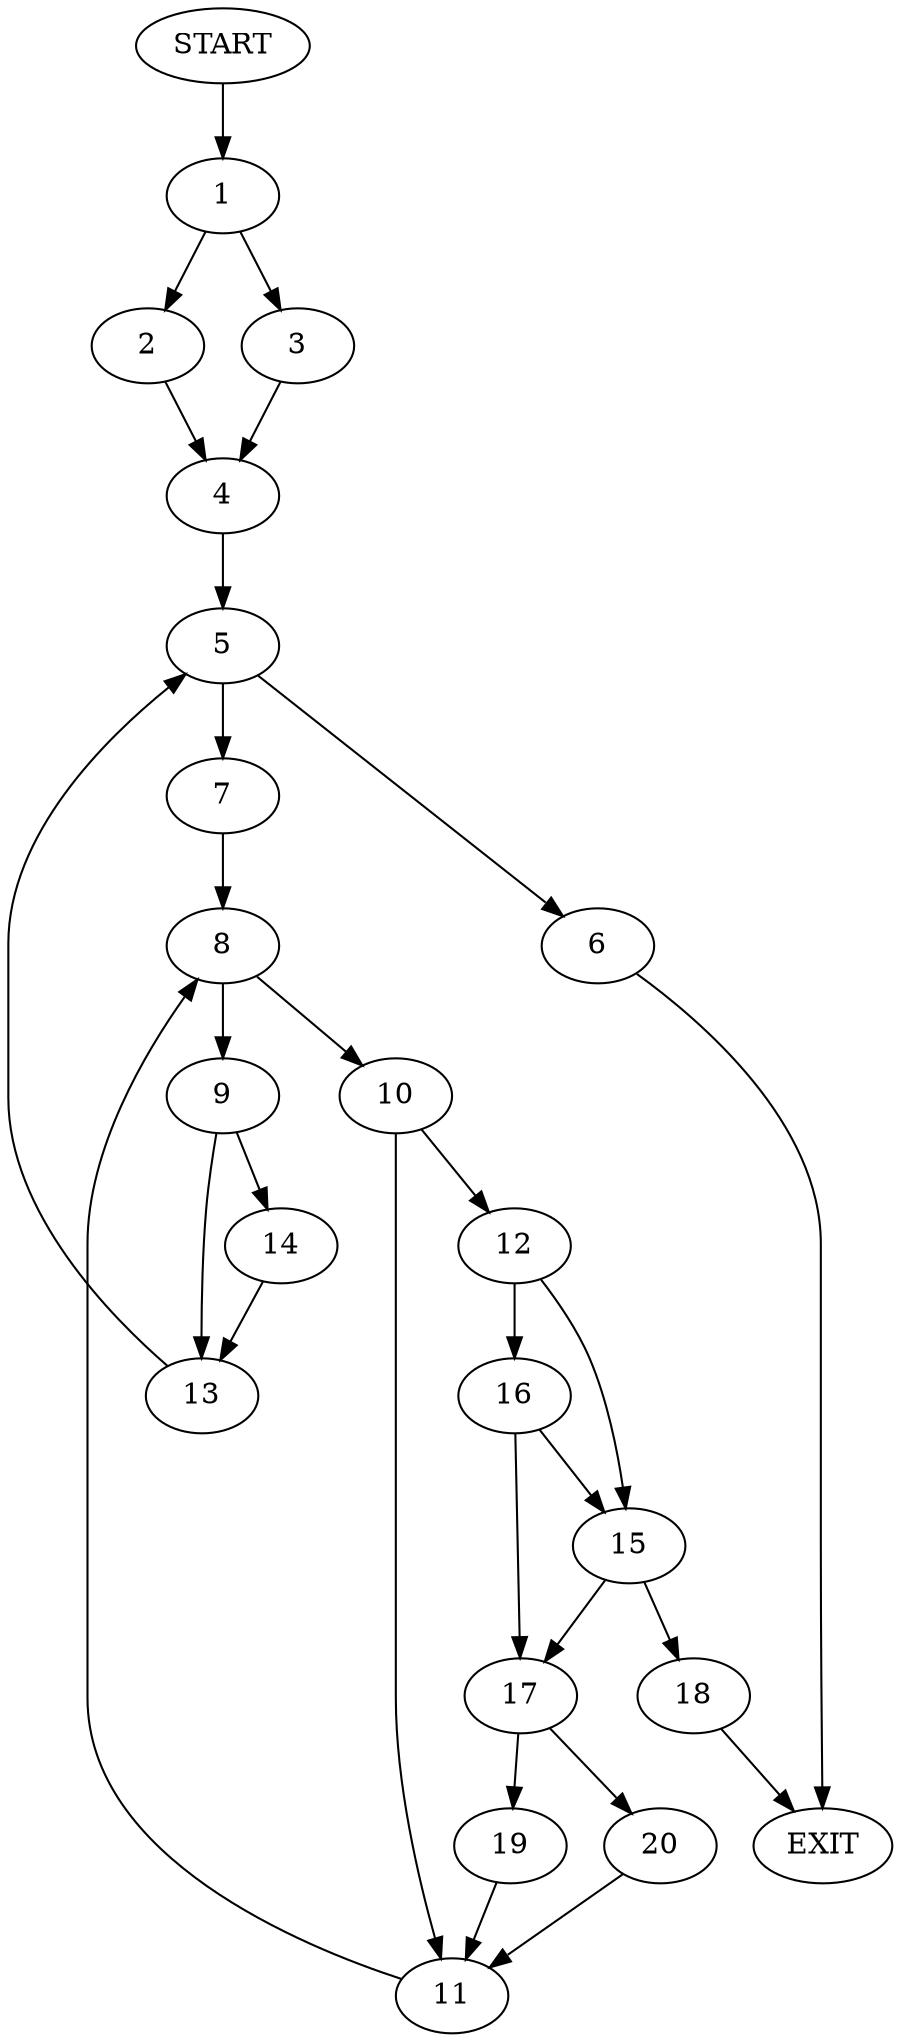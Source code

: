 digraph {
0 [label="START"]
21 [label="EXIT"]
0 -> 1
1 -> 2
1 -> 3
2 -> 4
3 -> 4
4 -> 5
5 -> 6
5 -> 7
6 -> 21
7 -> 8
8 -> 9
8 -> 10
10 -> 11
10 -> 12
9 -> 13
9 -> 14
11 -> 8
12 -> 15
12 -> 16
16 -> 17
16 -> 15
15 -> 17
15 -> 18
17 -> 19
17 -> 20
18 -> 21
19 -> 11
20 -> 11
13 -> 5
14 -> 13
}
